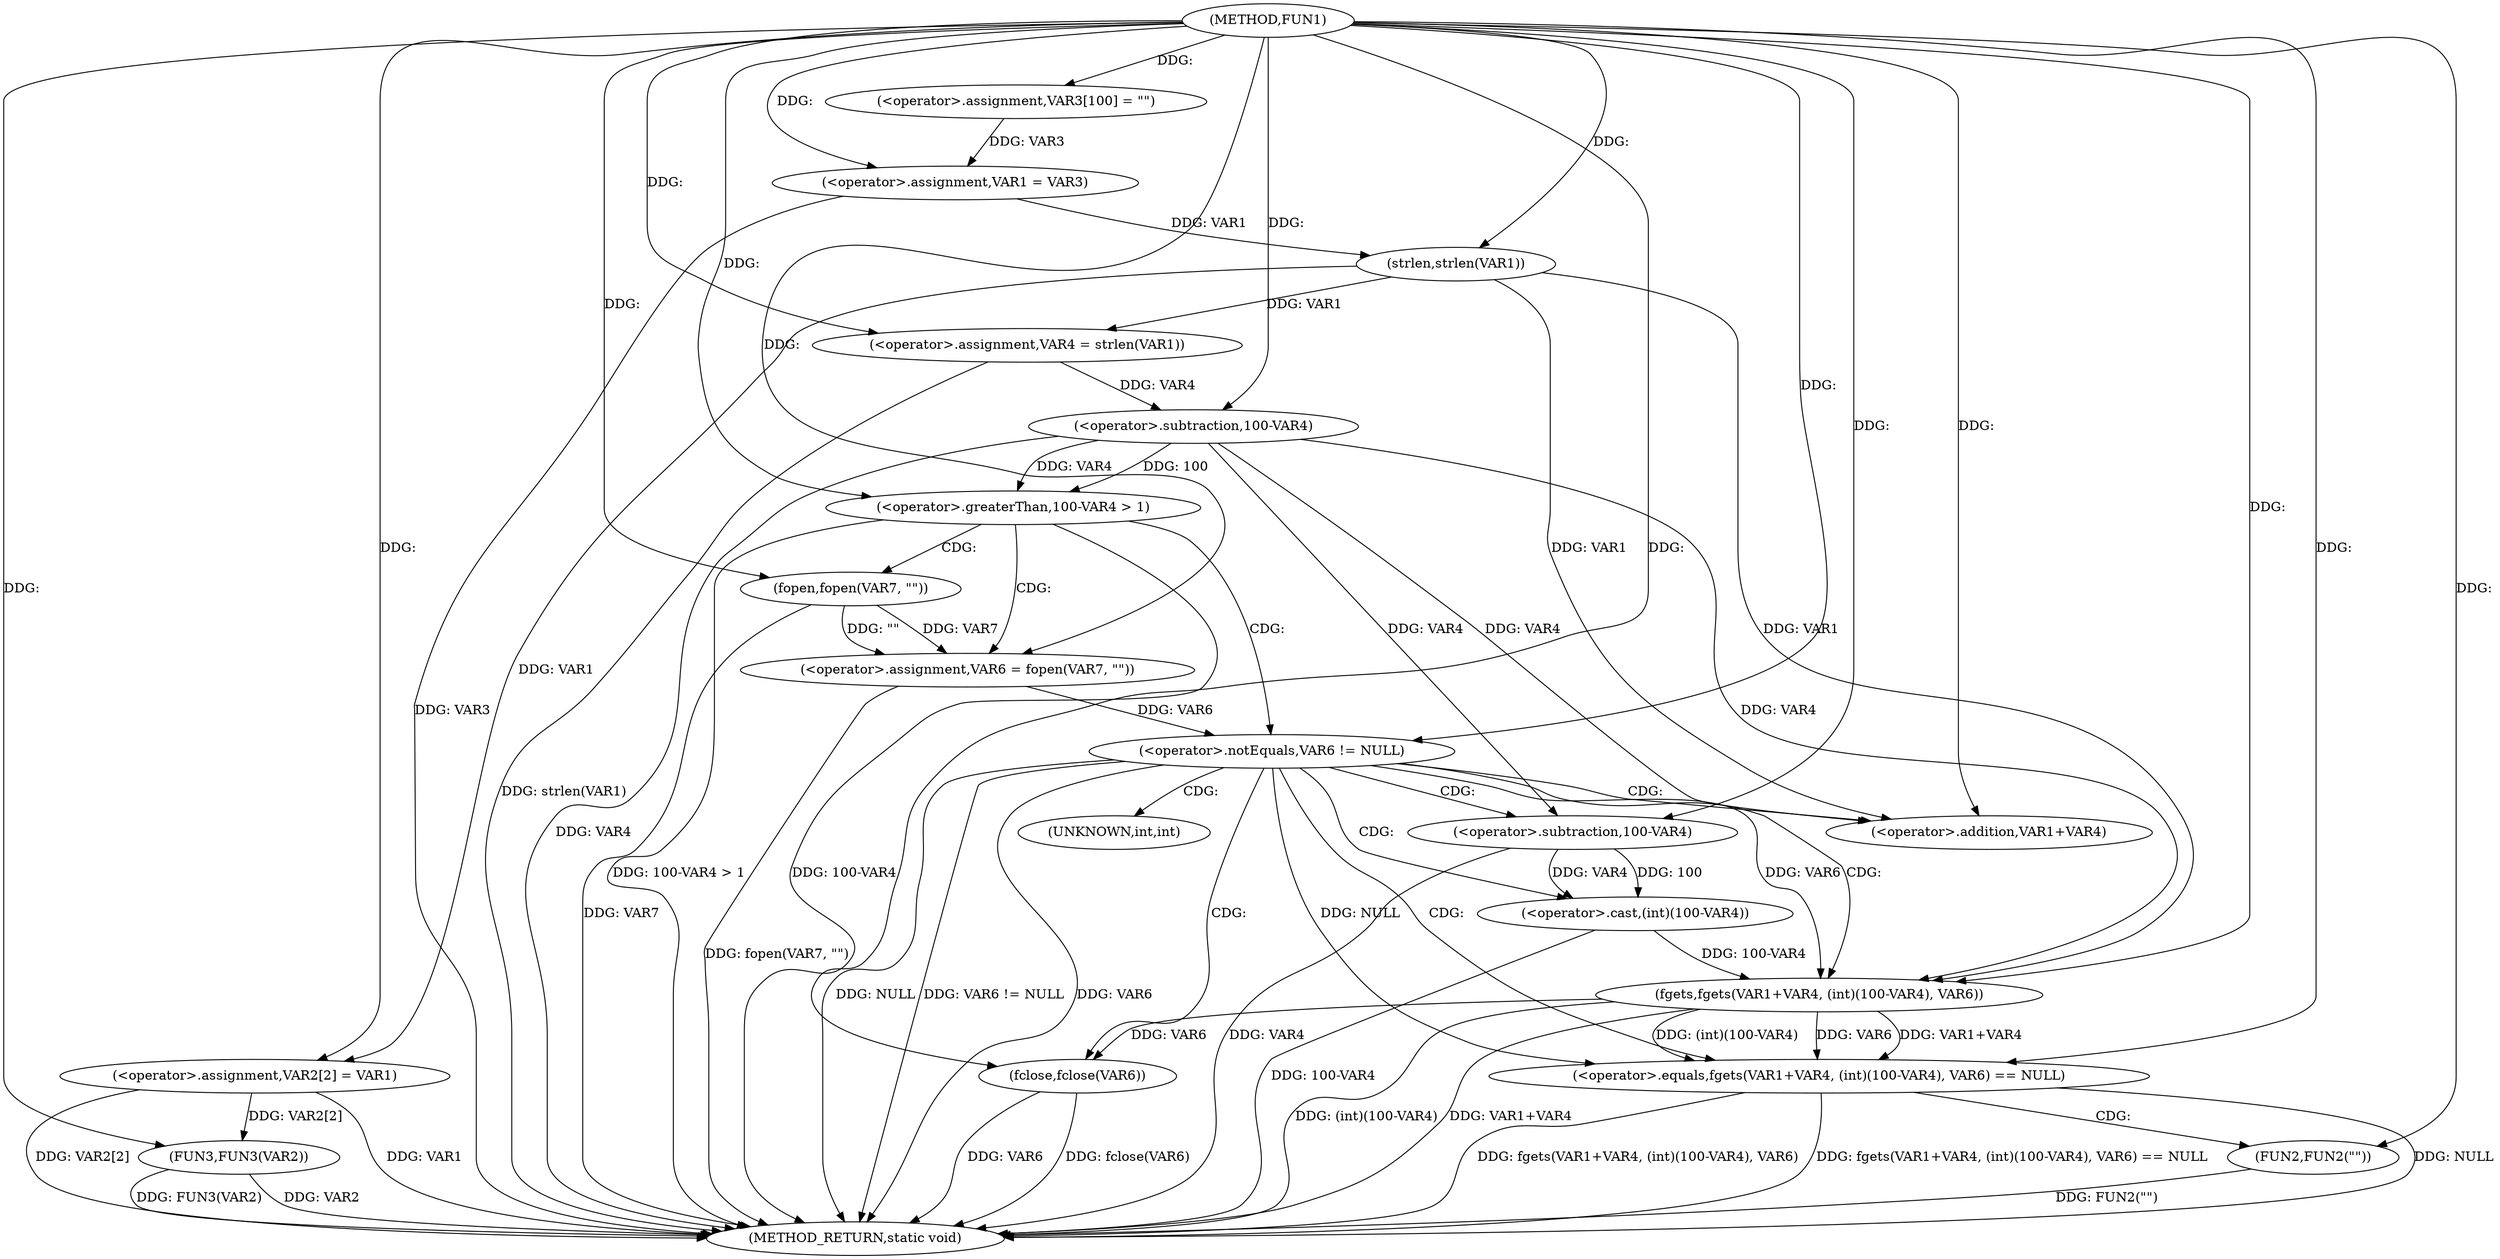 digraph FUN1 {  
"1000100" [label = "(METHOD,FUN1)" ]
"1000160" [label = "(METHOD_RETURN,static void)" ]
"1000105" [label = "(<operator>.assignment,VAR3[100] = \"\")" ]
"1000108" [label = "(<operator>.assignment,VAR1 = VAR3)" ]
"1000113" [label = "(<operator>.assignment,VAR4 = strlen(VAR1))" ]
"1000115" [label = "(strlen,strlen(VAR1))" ]
"1000119" [label = "(<operator>.greaterThan,100-VAR4 > 1)" ]
"1000120" [label = "(<operator>.subtraction,100-VAR4)" ]
"1000125" [label = "(<operator>.assignment,VAR6 = fopen(VAR7, \"\"))" ]
"1000127" [label = "(fopen,fopen(VAR7, \"\"))" ]
"1000131" [label = "(<operator>.notEquals,VAR6 != NULL)" ]
"1000136" [label = "(<operator>.equals,fgets(VAR1+VAR4, (int)(100-VAR4), VAR6) == NULL)" ]
"1000137" [label = "(fgets,fgets(VAR1+VAR4, (int)(100-VAR4), VAR6))" ]
"1000138" [label = "(<operator>.addition,VAR1+VAR4)" ]
"1000141" [label = "(<operator>.cast,(int)(100-VAR4))" ]
"1000143" [label = "(<operator>.subtraction,100-VAR4)" ]
"1000149" [label = "(FUN2,FUN2(\"\"))" ]
"1000151" [label = "(fclose,fclose(VAR6))" ]
"1000153" [label = "(<operator>.assignment,VAR2[2] = VAR1)" ]
"1000158" [label = "(FUN3,FUN3(VAR2))" ]
"1000142" [label = "(UNKNOWN,int,int)" ]
  "1000158" -> "1000160"  [ label = "DDG: VAR2"] 
  "1000151" -> "1000160"  [ label = "DDG: fclose(VAR6)"] 
  "1000153" -> "1000160"  [ label = "DDG: VAR1"] 
  "1000151" -> "1000160"  [ label = "DDG: VAR6"] 
  "1000158" -> "1000160"  [ label = "DDG: FUN3(VAR2)"] 
  "1000113" -> "1000160"  [ label = "DDG: strlen(VAR1)"] 
  "1000149" -> "1000160"  [ label = "DDG: FUN2(\"\")"] 
  "1000131" -> "1000160"  [ label = "DDG: NULL"] 
  "1000153" -> "1000160"  [ label = "DDG: VAR2[2]"] 
  "1000119" -> "1000160"  [ label = "DDG: 100-VAR4 > 1"] 
  "1000136" -> "1000160"  [ label = "DDG: NULL"] 
  "1000136" -> "1000160"  [ label = "DDG: fgets(VAR1+VAR4, (int)(100-VAR4), VAR6)"] 
  "1000131" -> "1000160"  [ label = "DDG: VAR6 != NULL"] 
  "1000131" -> "1000160"  [ label = "DDG: VAR6"] 
  "1000137" -> "1000160"  [ label = "DDG: (int)(100-VAR4)"] 
  "1000125" -> "1000160"  [ label = "DDG: fopen(VAR7, \"\")"] 
  "1000108" -> "1000160"  [ label = "DDG: VAR3"] 
  "1000119" -> "1000160"  [ label = "DDG: 100-VAR4"] 
  "1000141" -> "1000160"  [ label = "DDG: 100-VAR4"] 
  "1000136" -> "1000160"  [ label = "DDG: fgets(VAR1+VAR4, (int)(100-VAR4), VAR6) == NULL"] 
  "1000120" -> "1000160"  [ label = "DDG: VAR4"] 
  "1000143" -> "1000160"  [ label = "DDG: VAR4"] 
  "1000127" -> "1000160"  [ label = "DDG: VAR7"] 
  "1000137" -> "1000160"  [ label = "DDG: VAR1+VAR4"] 
  "1000100" -> "1000105"  [ label = "DDG: "] 
  "1000105" -> "1000108"  [ label = "DDG: VAR3"] 
  "1000100" -> "1000108"  [ label = "DDG: "] 
  "1000115" -> "1000113"  [ label = "DDG: VAR1"] 
  "1000100" -> "1000113"  [ label = "DDG: "] 
  "1000108" -> "1000115"  [ label = "DDG: VAR1"] 
  "1000100" -> "1000115"  [ label = "DDG: "] 
  "1000120" -> "1000119"  [ label = "DDG: 100"] 
  "1000120" -> "1000119"  [ label = "DDG: VAR4"] 
  "1000100" -> "1000120"  [ label = "DDG: "] 
  "1000113" -> "1000120"  [ label = "DDG: VAR4"] 
  "1000100" -> "1000119"  [ label = "DDG: "] 
  "1000127" -> "1000125"  [ label = "DDG: VAR7"] 
  "1000127" -> "1000125"  [ label = "DDG: \"\""] 
  "1000100" -> "1000125"  [ label = "DDG: "] 
  "1000100" -> "1000127"  [ label = "DDG: "] 
  "1000125" -> "1000131"  [ label = "DDG: VAR6"] 
  "1000100" -> "1000131"  [ label = "DDG: "] 
  "1000137" -> "1000136"  [ label = "DDG: VAR1+VAR4"] 
  "1000137" -> "1000136"  [ label = "DDG: (int)(100-VAR4)"] 
  "1000137" -> "1000136"  [ label = "DDG: VAR6"] 
  "1000115" -> "1000137"  [ label = "DDG: VAR1"] 
  "1000100" -> "1000137"  [ label = "DDG: "] 
  "1000120" -> "1000137"  [ label = "DDG: VAR4"] 
  "1000115" -> "1000138"  [ label = "DDG: VAR1"] 
  "1000100" -> "1000138"  [ label = "DDG: "] 
  "1000120" -> "1000138"  [ label = "DDG: VAR4"] 
  "1000141" -> "1000137"  [ label = "DDG: 100-VAR4"] 
  "1000143" -> "1000141"  [ label = "DDG: 100"] 
  "1000143" -> "1000141"  [ label = "DDG: VAR4"] 
  "1000100" -> "1000143"  [ label = "DDG: "] 
  "1000120" -> "1000143"  [ label = "DDG: VAR4"] 
  "1000131" -> "1000137"  [ label = "DDG: VAR6"] 
  "1000131" -> "1000136"  [ label = "DDG: NULL"] 
  "1000100" -> "1000136"  [ label = "DDG: "] 
  "1000100" -> "1000149"  [ label = "DDG: "] 
  "1000137" -> "1000151"  [ label = "DDG: VAR6"] 
  "1000100" -> "1000151"  [ label = "DDG: "] 
  "1000115" -> "1000153"  [ label = "DDG: VAR1"] 
  "1000100" -> "1000153"  [ label = "DDG: "] 
  "1000153" -> "1000158"  [ label = "DDG: VAR2[2]"] 
  "1000100" -> "1000158"  [ label = "DDG: "] 
  "1000119" -> "1000125"  [ label = "CDG: "] 
  "1000119" -> "1000131"  [ label = "CDG: "] 
  "1000119" -> "1000127"  [ label = "CDG: "] 
  "1000131" -> "1000143"  [ label = "CDG: "] 
  "1000131" -> "1000142"  [ label = "CDG: "] 
  "1000131" -> "1000137"  [ label = "CDG: "] 
  "1000131" -> "1000141"  [ label = "CDG: "] 
  "1000131" -> "1000151"  [ label = "CDG: "] 
  "1000131" -> "1000136"  [ label = "CDG: "] 
  "1000131" -> "1000138"  [ label = "CDG: "] 
  "1000136" -> "1000149"  [ label = "CDG: "] 
}

